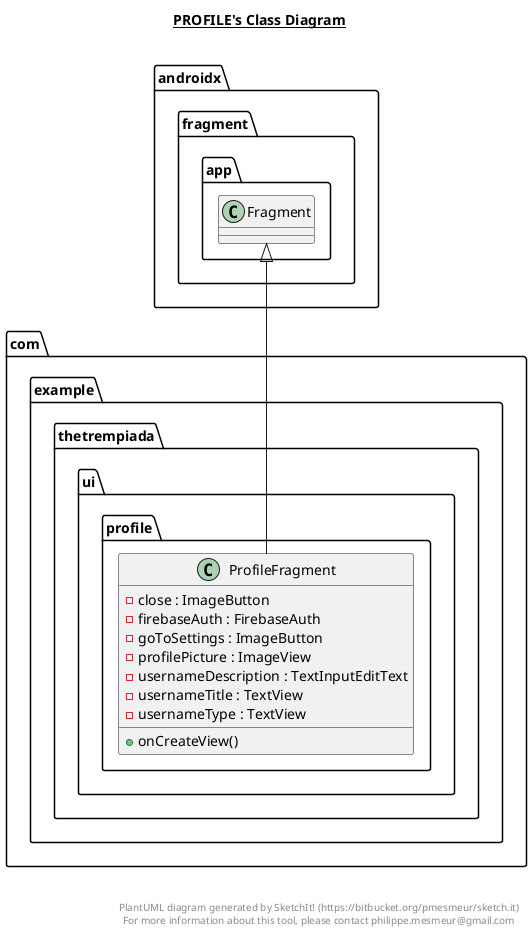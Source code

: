 @startuml

title __PROFILE's Class Diagram__\n

  namespace com.example.thetrempiada {
    namespace ui.profile {
      class com.example.thetrempiada.ui.profile.ProfileFragment {
          - close : ImageButton
          - firebaseAuth : FirebaseAuth
          - goToSettings : ImageButton
          - profilePicture : ImageView
          - usernameDescription : TextInputEditText
          - usernameTitle : TextView
          - usernameType : TextView
          + onCreateView()
      }
    }
  }
  

  com.example.thetrempiada.ui.profile.ProfileFragment -up-|> androidx.fragment.app.Fragment


right footer


PlantUML diagram generated by SketchIt! (https://bitbucket.org/pmesmeur/sketch.it)
For more information about this tool, please contact philippe.mesmeur@gmail.com
endfooter

@enduml
